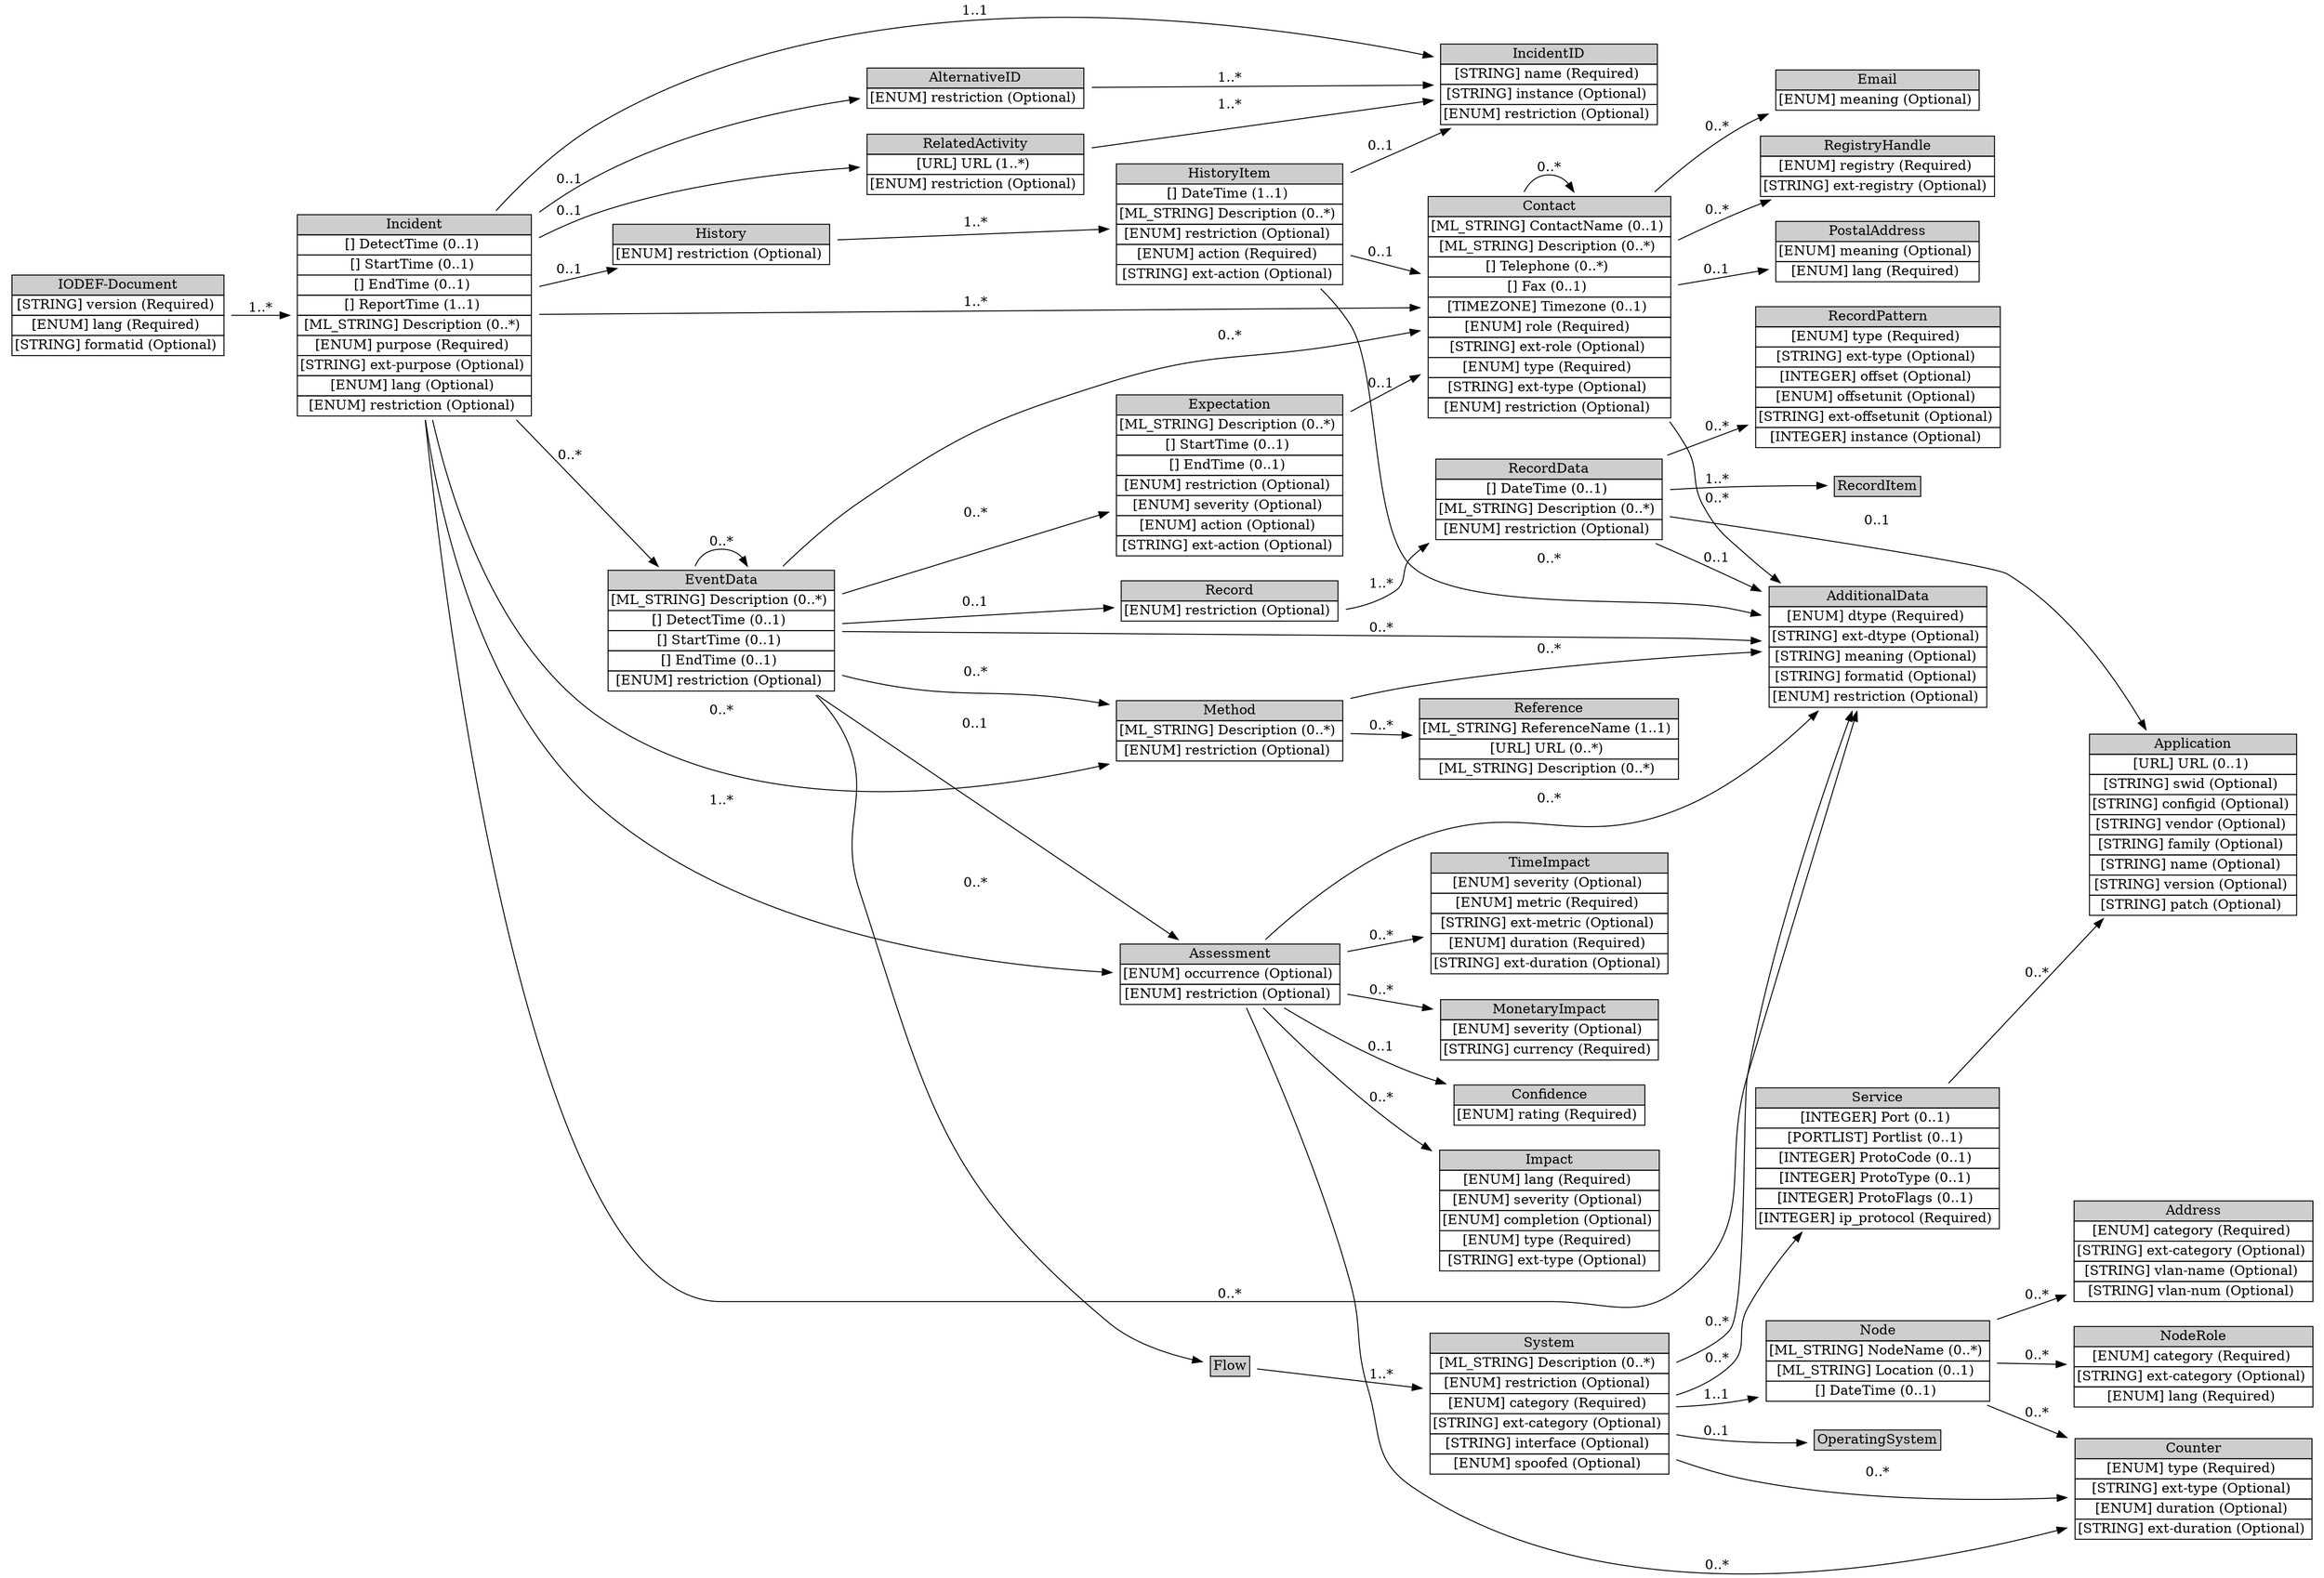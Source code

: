 digraph "IODEF-Document" {
	graph [rankdir=LR];
	node [label="\N"];
	graph [bb="0,0,2352,1595.5"];
	"IODEF-Document" [label=<<table BORDER="0" CELLBORDER="1" CELLSPACING="0"> <tr > <td BGCOLOR="#CECECE" HREF="#" TITLE="The IODEF-Document class is the top level class in the IODEF data model. All IODEF documents are an instance of this class. ">IODEF-Document</td> </tr>" %<tr><td HREF="#" TITLE="The IODEF specification version number to which this IODEF document conforms.  The value of this attribute MUST be &quot;1.00&quot;">[STRING] version (Required) </td></tr>%<tr><td HREF="#" TITLE="A valid language code per RFC 4646 [7] constrained by the definition of &quot;xs:language&quot;.  The interpretation of this code is described in Section 6.">[ENUM] lang (Required) </td></tr>%<tr><td HREF="#" TITLE="A free-form string to convey processing instructions to the recipient of the document.  Its semantics must be negotiated out-of-band.">[STRING] formatid (Optional) </td></tr>%</table>>, shape=plaintext, pos="114,1278.5", width="3.1667", height="1.2361"];
	Incident [label=<<table BORDER="0" CELLBORDER="1" CELLSPACING="0"> <tr > <td BGCOLOR="#CECECE" HREF="#" TITLE="Every incident is represented by an instance of the Incident class. This class provides a standardized representation for commonly exchanged incident data. ">Incident</td> </tr>" %<tr><td HREF="#" TITLE="The time the incident was first detected.">[] DetectTime (0..1) </td></tr>%<tr><td HREF="#" TITLE="The time the incident started.">[] StartTime (0..1) </td></tr>%<tr><td HREF="#" TITLE="The time the incident ended.">[] EndTime (0..1) </td></tr>%<tr><td HREF="#" TITLE="The time the incident was reported.">[] ReportTime (1..1) </td></tr>%<tr><td HREF="#" TITLE="A free-form textual description of the incident.">[ML_STRING] Description (0..*) </td></tr>%<tr><td HREF="#" TITLE="The purpose attribute represents the reason why the IODEF document was created.  It is closely related to the Expectation class (Section 3.13).  This attribute is defined as an enumerated list:">[ENUM] purpose (Required) </td></tr>%<tr><td HREF="#" TITLE="A means by which to extend the purpose attribute.  See Section 5.1.">[STRING] ext-purpose (Optional) </td></tr>%<tr><td HREF="#" TITLE="A valid language code per RFC 4646 [7] constrained by the definition of &quot;xs:language&quot;.  The interpretation of this code is described in Section 6.">[ENUM] lang (Optional) </td></tr>%<tr><td HREF="#" TITLE="This attribute indicates the disclosure guidelines to which the sender expects the recipient to adhere for the information represented in this class and its children.  This guideline provides no security since there are no specified technical means to ensure that the recipient of the document handles the information as the sender requested.">[ENUM] restriction (Optional) </td></tr>%</table>>, shape=plaintext, pos="417,1278.5", width="3.5", height="2.9028"];
	IncidentID [label=<<table BORDER="0" CELLBORDER="1" CELLSPACING="0"> <tr > <td BGCOLOR="#CECECE" HREF="#" TITLE="The IncidentID class represents an incident tracking number that is unique in the context of the CSIRT and identifies the activity characterized in an IODEF Document. This identifier would serve as an index into the CSIRT incident handling system. The combination of the name attribute and the string in the element content MUST be a globally unique identifier describing the activity. Documents generated by a given CSIRT MUST NOT reuse the same value unless they are referencing the same incident. ">IncidentID</td> </tr>" %<tr><td HREF="#" TITLE="An identifier describing the CSIRT that created the document.  In order to have a globally unique CSIRT name, the fully qualified domain name associated with the CSIRT MUST be used.">[STRING] name (Required) </td></tr>%<tr><td HREF="#" TITLE="An identifier referencing a subset of the named incident.">[STRING] instance (Optional) </td></tr>%<tr><td HREF="#" TITLE="This attribute has been defined in Section 3.2.">[ENUM] restriction (Optional) </td></tr>%</table>>, shape=plaintext, pos="1564,1523.5", width="3.1667", height="1.2361"];
	AlternativeID [label=<<table BORDER="0" CELLBORDER="1" CELLSPACING="0"> <tr > <td BGCOLOR="#CECECE" HREF="#" TITLE="The AlternativeID class lists the incident tracking numbers used by CSIRTs, other than the one generating the document, to refer to the identical activity described the IODEF document. A tracking number listed as an AlternativeID references the same incident detected by ">AlternativeID</td> </tr>" %<tr><td HREF="#" TITLE="This attribute has been defined in Section 3.2.">[ENUM] restriction (Optional) </td></tr>%</table>>, shape=plaintext, pos="985,1509.5", width="3.1667", height="0.68056"];
	RelatedActivity [label=<<table BORDER="0" CELLBORDER="1" CELLSPACING="0"> <tr > <td BGCOLOR="#CECECE" HREF="#" TITLE="The RelatedActivity class lists either incident tracking numbers of incidents or URLs (not both) that refer to activity related to the one described in the IODEF document. These references may be to local incident tracking numbers or to those of other CSIRTs. ">RelatedActivity</td> </tr>" %<tr><td HREF="#" TITLE="A URL to activity related to this incident.">[URL] URL (1..*) </td></tr>%<tr><td HREF="#" TITLE="This attribute has been defined in Section 3.2.">[ENUM] restriction (Optional) </td></tr>%</table>>, shape=plaintext, pos="985,1423.5", width="3.1667", height="0.95833"];
	Assessment [label=<<table BORDER="0" CELLBORDER="1" CELLSPACING="0"> <tr > <td BGCOLOR="#CECECE" HREF="#" TITLE="The Assessment class describes the technical and non-technical repercussions of the incident on the CSIRT&#39;s constituency. ">Assessment</td> </tr>" %<tr><td HREF="#" TITLE="Specifies whether the assessment is describing actual or potential outcomes.  The default is &quot;actual&quot; and is assumed if not specified.">[ENUM] occurrence (Optional) </td></tr>%<tr><td HREF="#" TITLE="This attribute is defined in Section 3.2.">[ENUM] restriction (Optional) </td></tr>%</table>>, shape=plaintext, pos="1240,607.47", width="3.25", height="0.95833"];
	Impact [label=<<table BORDER="0" CELLBORDER="1" CELLSPACING="0"> <tr > <td BGCOLOR="#CECECE" HREF="#" TITLE="The Impact class allows for categorizing and describing the technical impact of the incident on the network of an organization. ">Impact</td> </tr>" %<tr><td HREF="#" TITLE="A valid language code per RFC 4646 [7] constrained by the definition of &quot;xs:language&quot;.  The interpretation of this code is described in Section 6.">[ENUM] lang (Required) </td></tr>%<tr><td HREF="#" TITLE="An estimate of the relative severity of the activity.  The permitted values are shown below.  There is no default value.">[ENUM] severity (Optional) </td></tr>%<tr><td HREF="#" TITLE="An indication whether the described activity was successful.  The permitted values are shown below.  There is no default value.">[ENUM] completion (Optional) </td></tr>%<tr><td HREF="#" TITLE="Classifies the malicious activity into incident categories.  The permitted values are shown below.  The default value is &quot;other&quot;.">[ENUM] type (Required) </td></tr>%<tr><td HREF="#" TITLE="A means by which to extend the type attribute. See Section 5.1.">[STRING] ext-type (Optional) </td></tr>%</table>>, shape=plaintext, pos="1564,367.47", width="3.25", height="1.7917"];
	TimeImpact [label=<<table BORDER="0" CELLBORDER="1" CELLSPACING="0"> <tr > <td BGCOLOR="#CECECE" HREF="#" TITLE="The TimeImpact class describes the impact of the incident on an organization as a function of time. It provides a way to convey down time and recovery time. ">TimeImpact</td> </tr>" %<tr><td HREF="#" TITLE="An estimate of the relative severity of the activity.  The permitted values are shown below.  There is no default value.">[ENUM] severity (Optional) </td></tr>%<tr><td HREF="#" TITLE="Defines the metric in which the time is expressed.  The permitted values are shown below.  There is no default value.">[ENUM] metric (Required) </td></tr>%<tr><td HREF="#" TITLE="A means by which to extend the metric attribute.  See Section 5.1.">[STRING] ext-metric (Optional) </td></tr>%<tr><td HREF="#" TITLE="Defines a unit of time, that when combined with the metric attribute, fully describes a metric of impact that will be conveyed in the element content.  The permitted values are shown below.  The default value is &quot;hour&quot;.">[ENUM] duration (Required) </td></tr>%<tr><td HREF="#" TITLE="A means by which to extend the duration attribute.  See Section 5.1.">[STRING] ext-duration (Optional) </td></tr>%</table>>, shape=plaintext, pos="1564,665.47", width="3.5556", height="1.7917"];
	MonetaryImpact [label=<<table BORDER="0" CELLBORDER="1" CELLSPACING="0"> <tr > <td BGCOLOR="#CECECE" HREF="#" TITLE="The MonetaryImpact class describes the financial impact of the activity on an organization. For example, this impact may consider losses due to the cost of the investigation or recovery, diminished ">MonetaryImpact</td> </tr>" %<tr><td HREF="#" TITLE="An estimate of the relative severity of the activity.  The permitted values are shown below.  There is no default value.">[ENUM] severity (Optional) </td></tr>%<tr><td HREF="#" TITLE="Defines the currency in which the monetary impact is expressed.  The permitted values are defined in ISO 4217:2001, Codes for the representation of currencies and funds [14].  There is no default value.">[STRING] currency (Required) </td></tr>%</table>>, shape=plaintext, pos="1564,549.47", width="3.2222", height="0.95833"];
	Counter [label=<<table BORDER="0" CELLBORDER="1" CELLSPACING="0"> <tr > <td BGCOLOR="#CECECE" HREF="#" TITLE="The Counter class summarize multiple occurrences of some event, or conveys counts or rates on various features (e.g., packets, sessions, events). ">Counter</td> </tr>" %<tr><td HREF="#" TITLE="Specifies the units of the element content.">[ENUM] type (Required) </td></tr>%<tr><td HREF="#" TITLE="A means by which to extend the type attribute. See Section 5.1.">[STRING] ext-type (Optional) </td></tr>%<tr><td HREF="#" TITLE="If present, the Counter class represents a rate rather than a count over the entire event.  In that case, this attribute specifies the denominator of the rate (where the type attribute specified the nominator).  The possible values of this attribute are defined in Section 3.10.2">[ENUM] duration (Optional) </td></tr>%<tr><td HREF="#" TITLE="A means by which to extend the duration attribute.  See Section 5.1.">[STRING] ext-duration (Optional) </td></tr>%</table>>, shape=plaintext, pos="2223,80.467", width="3.5556", height="1.5139"];
	Confidence [label=<<table BORDER="0" CELLBORDER="1" CELLSPACING="0"> <tr > <td BGCOLOR="#CECECE" HREF="#" TITLE="The Confidence class represents a best estimate of the validity and accuracy of the described impact (see Section 3.10) of the incident activity. This estimate can be expressed as a category or a numeric calculation. ">Confidence</td> </tr>" %<tr><td HREF="#" TITLE="A rating of the analytical validity of the specified Assessment.  The permitted values are shown below. There is no default value.">[ENUM] rating (Required) </td></tr>%</table>>, shape=plaintext, pos="1564,473.47", width="2.8056", height="0.68056"];
	AdditionalData [label=<<table BORDER="0" CELLBORDER="1" CELLSPACING="0"> <tr > <td BGCOLOR="#CECECE" HREF="#" TITLE="The AdditionalData class serves as an extension mechanism for information not otherwise represented in the data model. For relatively simple information, atomic data types (e.g., integers, strings) are provided with a mechanism to annotate their meaning. The class can also be used to extend the data model (and the associated Schema) to support proprietary extensions by encapsulating entire XML documents conforming to another Schema (e.g., IDMEF). A detailed discussion for extending the data model and the schema can be found in Section 5. ">AdditionalData</td> </tr>" %<tr><td HREF="#" TITLE="The data type of the element content.  The permitted values for this attribute are shown below.  The default value is &quot;string&quot;.">[ENUM] dtype (Required) </td></tr>%<tr><td HREF="#" TITLE="A means by which to extend the dtype attribute.  See Section 5.1.">[STRING] ext-dtype (Optional) </td></tr>%<tr><td HREF="#" TITLE="A free-form description of the element content.">[STRING] meaning (Optional) </td></tr>%<tr><td HREF="#" TITLE="An identifier referencing the format and semantics of the element content.">[STRING] formatid (Optional) </td></tr>%<tr><td HREF="#" TITLE="This attribute has been defined in Section 3.2.">[ENUM] restriction (Optional) </td></tr>%</table>>, shape=plaintext, pos="1899,942.47", width="3.2778", height="1.7917"];
	Method [label=<<table BORDER="0" CELLBORDER="1" CELLSPACING="0"> <tr > <td BGCOLOR="#CECECE" HREF="#" TITLE="The Method class describes the methodology used by the intruder to perpetrate the events of the incident. This class consists of a list of references describing the attack method and a free form description of the technique. ">Method</td> </tr>" %<tr><td HREF="#" TITLE="A free-form text description of the methodology used by the intruder.">[ML_STRING] Description (0..*) </td></tr>%<tr><td HREF="#" TITLE="This attribute is defined in Section 3.2.">[ENUM] restriction (Optional) </td></tr>%</table>>, shape=plaintext, pos="1240,854.47", width="3.3611", height="0.95833"];
	Reference [label=<<table BORDER="0" CELLBORDER="1" CELLSPACING="0"> <tr > <td BGCOLOR="#CECECE" HREF="#" TITLE="The Reference class is a reference to a vulnerability, IDS alert, malware sample, advisory, or attack technique. A reference consists of a name, a URL to this reference, and an optional description. ">Reference</td> </tr>" %<tr><td HREF="#" TITLE="Name of the reference.">[ML_STRING] ReferenceName (1..1) </td></tr>%<tr><td HREF="#" TITLE="A URL associated with the reference.">[URL] URL (0..*) </td></tr>%<tr><td HREF="#" TITLE="A free-form text description of this reference.">[ML_STRING] Description (0..*) </td></tr>%</table>>, shape=plaintext, pos="1564,844.47", width="3.8056", height="1.2361"];
	Contact [label=<<table BORDER="0" CELLBORDER="1" CELLSPACING="0"> <tr > <td BGCOLOR="#CECECE" HREF="#" TITLE="The Contact class describes contact information for organizations and personnel involved in the incident. This class allows for the naming of the involved party, specifying contact information for them, and identifying their role in the incident. ">Contact</td> </tr>" %<tr><td HREF="#" TITLE="The name of the contact.  The contact may either be an organization or a person.  The type attribute disambiguates the semantics.">[ML_STRING] ContactName (0..1) </td></tr>%<tr><td HREF="#" TITLE="A free-form description of this contact.  In the case of a person, this is often the organizational title of the individual.">[ML_STRING] Description (0..*) </td></tr>%<tr><td HREF="#" TITLE="The telephone number of the contact.">[] Telephone (0..*) </td></tr>%<tr><td HREF="#" TITLE="The facsimile telephone number of the contact.">[] Fax (0..1) </td></tr>%<tr><td HREF="#" TITLE="The timezone in which the contact resides formatted according to Section 2.9.">[TIMEZONE] Timezone (0..1) </td></tr>%<tr><td HREF="#" TITLE="Indicates the role the contact fulfills.  This attribute is defined as an enumerated list:">[ENUM] role (Required) </td></tr>%<tr><td HREF="#" TITLE="A means by which to extend the role attribute. See Section 5.1.">[STRING] ext-role (Optional) </td></tr>%<tr><td HREF="#" TITLE="Indicates the type of contact being described. This attribute is defined as an enumerated list:">[ENUM] type (Required) </td></tr>%<tr><td HREF="#" TITLE="A means by which to extend the type attribute. See Section 5.1.">[STRING] ext-type (Optional) </td></tr>%<tr><td HREF="#" TITLE="This attribute is defined in Section 3.2.">[ENUM] restriction (Optional) </td></tr>%</table>>, shape=plaintext, pos="1564,1299.5", width="3.6111", height="3.1806"];
	RegistryHandle [label=<<table BORDER="0" CELLBORDER="1" CELLSPACING="0"> <tr > <td BGCOLOR="#CECECE" HREF="#" TITLE="The RegistryHandle class represents a handle into an Internet registry or community-specific database. The handle is specified in the element content and the type attribute specifies the database. ">RegistryHandle</td> </tr>" %<tr><td HREF="#" TITLE="The database to which the handle belongs.  The default value is &#39;local&#39;.  The possible values are:">[ENUM] registry (Required) </td></tr>%<tr><td HREF="#" TITLE="A means by which to extend the registry attribute.  See Section 5.1.">[STRING] ext-registry (Optional) </td></tr>%</table>>, shape=plaintext, pos="1899,1434.5", width="3.5", height="0.95833"];
	PostalAddress [label=<<table BORDER="0" CELLBORDER="1" CELLSPACING="0"> <tr > <td BGCOLOR="#CECECE" HREF="#" TITLE="The PostalAddress class specifies a postal address formatted according to the POSTAL data type (Section 2.11). ">PostalAddress</td> </tr>" %<tr><td HREF="#" TITLE="A free-form description of the element content.">[ENUM] meaning (Optional) </td></tr>%<tr><td HREF="#" TITLE="A valid language code per RFC 4646 [7] constrained by the definition of &quot;xs:language&quot;.  The interpretation of this code is described in Section 6.">[ENUM] lang (Required) </td></tr>%</table>>, shape=plaintext, pos="1899,1348.5", width="3.0278", height="0.95833"];
	Email [label=<<table BORDER="0" CELLBORDER="1" CELLSPACING="0"> <tr > <td BGCOLOR="#CECECE" HREF="#" TITLE="The Email class specifies an email address formatted according to EMAIL data type (Section 2.14). ">Email</td> </tr>" %<tr><td HREF="#" TITLE="A free-form description of the element content (e.g., hours of coverage for a given number).">[ENUM] meaning (Optional) </td></tr>%</table>>, shape=plaintext, pos="1899,1510.5", width="3.0278", height="0.68056"];
	EventData [label=<<table BORDER="0" CELLBORDER="1" CELLSPACING="0"> <tr > <td BGCOLOR="#CECECE" HREF="#" TITLE="The EventData class describes a particular event of the incident for a given set of hosts or networks. This description includes the systems from which the activity originated and those targeted, an assessment of the techniques used by the intruder, the impact of the activity on the organization, and any forensic evidence discovered. ">EventData</td> </tr>" %<tr><td HREF="#" TITLE="A free-form textual description of the event.">[ML_STRING] Description (0..*) </td></tr>%<tr><td HREF="#" TITLE="The time the event was detected.">[] DetectTime (0..1) </td></tr>%<tr><td HREF="#" TITLE="The time the event started.">[] StartTime (0..1) </td></tr>%<tr><td HREF="#" TITLE="The time the event ended.">[] EndTime (0..1) </td></tr>%<tr><td HREF="#" TITLE="This attribute is defined in Section 3.2.">[ENUM] restriction (Optional) </td></tr>%</table>>, shape=plaintext, pos="730,951.47", width="3.3611", height="1.7917"];
	Flow [label=<<table BORDER="0" CELLBORDER="1" CELLSPACING="0"> <tr > <td BGCOLOR="#CECECE" HREF="#" TITLE="The Flow class groups related the source and target hosts. ">Flow</td> </tr>" %</table>>, shape=plaintext, pos="1240,197.47", width="0.77778", height="0.5"];
	System [label=<<table BORDER="0" CELLBORDER="1" CELLSPACING="0"> <tr > <td BGCOLOR="#CECECE" HREF="#" TITLE="The System class describes a system or network involved in an event. The systems or networks represented by this class are categorized according to the role they played in the incident through the category attribute. The value of this category attribute dictates the semantics of the aggregated classes in the System class. If the category attribute has a value of &quot;source&quot;, then the aggregated classes denote the machine and service from which the activity is originating. With a category attribute value of &quot;target&quot; or &quot;intermediary&quot;, then the machine or service is the one targeted in the activity. A value of &quot;sensor&quot; dictates that this System was part of an instrumentation to monitor the network. ">System</td> </tr>" %<tr><td HREF="#" TITLE="A free-form text description of the System.">[ML_STRING] Description (0..*) </td></tr>%<tr><td HREF="#" TITLE="This attribute is defined in Section 3.2.">[ENUM] restriction (Optional) </td></tr>%<tr><td HREF="#" TITLE="Classifies the role the host or network played in the incident.  The possible values are:">[ENUM] category (Required) </td></tr>%<tr><td HREF="#" TITLE="A means by which to extend the category attribute.  See Section 5.1.">[STRING] ext-category (Optional) </td></tr>%<tr><td HREF="#" TITLE="Specifies the interface on which the event(s) on this System originated.  If the Node class specifies a network rather than a host, this attribute has no meaning.">[STRING] interface (Optional) </td></tr>%<tr><td HREF="#" TITLE="An indication of confidence in whether this System was the true target or attacking host.  The permitted values for this attribute are shown below.  The default value is &quot;unknown&quot;.">[ENUM] spoofed (Optional) </td></tr>%</table>>, shape=plaintext, pos="1564,173.47", width="3.5833", height="2.0694"];
	"Node" [label=<<table BORDER="0" CELLBORDER="1" CELLSPACING="0"> <tr > <td BGCOLOR="#CECECE" HREF="#" TITLE="The Node class names a system (e.g., PC, router) or network. ">Node</td> </tr>" %<tr><td HREF="#" TITLE="The name of the Node (e.g., fully qualified domain name).  This information MUST be provided if no Address information is given.">[ML_STRING] NodeName (0..*) </td></tr>%<tr><td HREF="#" TITLE="A free-from description of the physical location of the equipment.">[ML_STRING] Location (0..1) </td></tr>%<tr><td HREF="#" TITLE="A timestamp of when the resolution between the name and address was performed.  This information SHOULD be provided if both an Address and NodeName are specified.">[] DateTime (0..1) </td></tr>%</table>>, shape=plaintext, pos="1899,213.47", width="3.3333", height="1.2361"];
	Address [label=<<table BORDER="0" CELLBORDER="1" CELLSPACING="0"> <tr > <td BGCOLOR="#CECECE" HREF="#" TITLE="The Address class represents a hardware (layer-2), network (layer-3), or application (layer-7) address. ">Address</td> </tr>" %<tr><td HREF="#" TITLE="The type of address represented.  The permitted values for this attribute are shown below.  The default value is &quot;ipv4-addr&quot;.">[ENUM] category (Required) </td></tr>%<tr><td HREF="#" TITLE="A means by which to extend the category attribute.  See Section 5.1.">[STRING] ext-category (Optional) </td></tr>%<tr><td HREF="#" TITLE="The name of the Virtual LAN to which the address belongs.">[STRING] vlan-name (Optional) </td></tr>%<tr><td HREF="#" TITLE="The number of the Virtual LAN to which the address belongs.">[STRING] vlan-num (Optional) </td></tr>%</table>>, shape=plaintext, pos="2223,320.47", width="3.5833", height="1.5139"];
	NodeRole [label=<<table BORDER="0" CELLBORDER="1" CELLSPACING="0"> <tr > <td BGCOLOR="#CECECE" HREF="#" TITLE="The NodeRole class describes the intended function performed by a particular host. ">NodeRole</td> </tr>" %<tr><td HREF="#" TITLE="Functionality provided by a node.">[ENUM] category (Required) </td></tr>%<tr><td HREF="#" TITLE="A means by which to extend the category attribute.  See Section 5.1.">[STRING] ext-category (Optional) </td></tr>%<tr><td HREF="#" TITLE="A valid language code per RFC 4646 [7] constrained by the definition of &quot;xs:language&quot;.  The interpretation of this code is described in Section 6.">[ENUM] lang (Required) </td></tr>%</table>>, shape=plaintext, pos="2223,204.47", width="3.5833", height="1.2361"];
	Service [label=<<table BORDER="0" CELLBORDER="1" CELLSPACING="0"> <tr > <td BGCOLOR="#CECECE" HREF="#" TITLE="The Service class describes a network service of a host or network. The service is identified by specific port or list of ports, along with the application listening on that port. ">Service</td> </tr>" %<tr><td HREF="#" TITLE="A port number.">[INTEGER] Port (0..1) </td></tr>%<tr><td HREF="#" TITLE="A list of port numbers formatted according to Section 2.10.">[PORTLIST] Portlist (0..1) </td></tr>%<tr><td HREF="#" TITLE="A layer-4 protocol-specific code field (e.g., ICMP code field).">[INTEGER] ProtoCode (0..1) </td></tr>%<tr><td HREF="#" TITLE="A layer-4 protocol specific type field (e.g., ICMP type field).">[INTEGER] ProtoType (0..1) </td></tr>%<tr><td HREF="#" TITLE="A layer-4 protocol specific flag field (e.g., TCP flag field).">[INTEGER] ProtoFlags (0..1) </td></tr>%<tr><td HREF="#" TITLE="The IANA protocol number.">[INTEGER] ip_protocol (Required) </td></tr>%</table>>, shape=plaintext, pos="1899,588.47", width="3.5556", height="2.0694"];
	Application [label=<<table BORDER="0" CELLBORDER="1" CELLSPACING="0"> <tr > <td BGCOLOR="#CECECE" HREF="#" TITLE="The Application class describes an application running on a System providing a Service. ">Application</td> </tr>" %<tr><td HREF="#" TITLE="A URL describing the application.">[URL] URL (0..1) </td></tr>%<tr><td HREF="#" TITLE="An identifier that can be used to reference this software.">[STRING] swid (Optional) </td></tr>%<tr><td HREF="#" TITLE="An identifier that can be used to reference a particular configuration of this software.">[STRING] configid (Optional) </td></tr>%<tr><td HREF="#" TITLE="Vendor name of the software.">[STRING] vendor (Optional) </td></tr>%<tr><td HREF="#" TITLE="Family of the software.">[STRING] family (Optional) </td></tr>%<tr><td HREF="#" TITLE="Name of the software.">[STRING] name (Optional) </td></tr>%<tr><td HREF="#" TITLE="Version of the software.">[STRING] version (Optional) </td></tr>%<tr><td HREF="#" TITLE="Patch or service pack level of the software.">[STRING] patch (Optional) </td></tr>%</table>>, shape=plaintext, pos="2223,684.47", width="3.0833", height="2.625"];
	OperatingSystem [label=<<table BORDER="0" CELLBORDER="1" CELLSPACING="0"> <tr > <td BGCOLOR="#CECECE" HREF="#" TITLE="The OperatingSystem class describes the operating system running on a System. The definition is identical to the Application class (Section 3.17.1). ">OperatingSystem</td> </tr>" %</table>>, shape=plaintext, pos="1899,133.47", width=2, height="0.5"];
	Expectation [label=<<table BORDER="0" CELLBORDER="1" CELLSPACING="0"> <tr > <td BGCOLOR="#CECECE" HREF="#" TITLE="The Expectation class conveys to the recipient of the IODEF document the actions the sender is requesting. The scope of the requested action is limited to purview of the EventData class in which this class is aggregated. ">Expectation</td> </tr>" %<tr><td HREF="#" TITLE="A free-form description of the desired action(s).">[ML_STRING] Description (0..*) </td></tr>%<tr><td HREF="#" TITLE="The time at which the action should be performed.  A timestamp that is earlier than the ReportTime specified in the Incident class denotes that the expectation should be fulfilled as soon as possible.  The absence of this element leaves the execution of the expectation to the discretion of the recipient.">[] StartTime (0..1) </td></tr>%<tr><td HREF="#" TITLE="The time by which the action should be completed. If the action is not carried out by this time, it should no longer be performed.">[] EndTime (0..1) </td></tr>%<tr><td HREF="#" TITLE="This attribute is defined in Section 3.2.">[ENUM] restriction (Optional) </td></tr>%<tr><td HREF="#" TITLE="Indicates the desired priority of the action. This attribute is an enumerated list with no default value, and the semantics of these relative measures are context dependent.">[ENUM] severity (Optional) </td></tr>%<tr><td HREF="#" TITLE="Classifies the type of action requested.  This attribute is an enumerated list with no default value.">[ENUM] action (Optional) </td></tr>%<tr><td HREF="#" TITLE="A means by which to extend the action attribute.  See Section 5.1.">[STRING] ext-action (Optional) </td></tr>%</table>>, shape=plaintext, pos="1240,1113.5", width="3.3611", height="2.3472"];
	Record [label=<<table BORDER="0" CELLBORDER="1" CELLSPACING="0"> <tr > <td BGCOLOR="#CECECE" HREF="#" TITLE="The Record class is a container class for log and audit data that provides supportive information about the incident. The source of this data will often be the output of monitoring tools. These logs should substantiate the activity described in the document. ">Record</td> </tr>" %<tr><td HREF="#" TITLE="This attribute has been defined in Section 3.2.">[ENUM] restriction (Optional) </td></tr>%</table>>, shape=plaintext, pos="1240,987.47", width="3.1667", height="0.68056"];
	RecordData [label=<<table BORDER="0" CELLBORDER="1" CELLSPACING="0"> <tr > <td BGCOLOR="#CECECE" HREF="#" TITLE="The RecordData class groups log or audit data from a given sensor (e.g., IDS, firewall log) and provides a way to annotate the output. ">RecordData</td> </tr>" %<tr><td HREF="#" TITLE="Timestamp of the RecordItem data.">[] DateTime (0..1) </td></tr>%<tr><td HREF="#" TITLE="Free-form textual description of the provided RecordItem data.  At minimum, this description should convey the significance of the provided RecordItem data.">[ML_STRING] Description (0..*) </td></tr>%<tr><td HREF="#" TITLE="This attribute has been defined in Section 3.2.">[ENUM] restriction (Optional) </td></tr>%</table>>, shape=plaintext, pos="1564,1094.5", width="3.3611", height="1.2361"];
	RecordPattern [label=<<table BORDER="0" CELLBORDER="1" CELLSPACING="0"> <tr > <td BGCOLOR="#CECECE" HREF="#" TITLE="The RecordPattern class describes where in the content of the RecordItem relevant information can be found. It provides a way to reference subsets of information, identified by a pattern, in a large log file, audit trail, or forensic data. ">RecordPattern</td> </tr>" %<tr><td HREF="#" TITLE="Describes the type of pattern being specified in the element content.  The default is &quot;regex&quot;.">[ENUM] type (Required) </td></tr>%<tr><td HREF="#" TITLE="A means by which to extend the type attribute. See Section 5.1.">[STRING] ext-type (Optional) </td></tr>%<tr><td HREF="#" TITLE="Amount of units (determined by the offsetunit attribute) to seek into the RecordItem data before matching the pattern.">[INTEGER] offset (Optional) </td></tr>%<tr><td HREF="#" TITLE="Describes the units of the offset attribute. The default is &quot;line&quot;.">[ENUM] offsetunit (Optional) </td></tr>%<tr><td HREF="#" TITLE="A means by which to extend the offsetunit attribute.  See Section 5.1.">[STRING] ext-offsetunit (Optional) </td></tr>%<tr><td HREF="#" TITLE="Number of types to apply the specified pattern.">[INTEGER] instance (Optional) </td></tr>%</table>>, shape=plaintext, pos="1899,1222.5", width="3.6667", height="2.0694"];
	RecordItem [label=<<table BORDER="0" CELLBORDER="1" CELLSPACING="0"> <tr > <td BGCOLOR="#CECECE" HREF="#" TITLE="The RecordItem class provides a way to incorporate relevant logs, audit trails, or forensic data to support the conclusions made during the course of analyzing the incident. The class supports both the direct encapsulation of the data, as well as, provides primitives to reference data stored elsewhere. ">RecordItem</td> </tr>" %</table>>, shape=plaintext, pos="1899,1112.5", width="1.4167", height="0.5"];
	History [label=<<table BORDER="0" CELLBORDER="1" CELLSPACING="0"> <tr > <td BGCOLOR="#CECECE" HREF="#" TITLE="The History class is a log of the significant events or actions performed by the involved parties during the course of handling the incident. ">History</td> </tr>" %<tr><td HREF="#" TITLE="This attribute is defined in Section 3.2.">[ENUM] restriction (Optional) </td></tr>%</table>>, shape=plaintext, pos="730,1348.5", width="3.1667", height="0.68056"];
	HistoryItem [label=<<table BORDER="0" CELLBORDER="1" CELLSPACING="0"> <tr > <td BGCOLOR="#CECECE" HREF="#" TITLE="The HistoryItem class is an entry in the History (Section 3.11) log that documents a particular action or event that occurred in the course of handling the incident. The details of the entry are a free-form description, but each can be categorized with the type attribute. ">HistoryItem</td> </tr>" %<tr><td HREF="#" TITLE="Timestamp of this entry in the history log (e.g., when the action described in the Description was taken).">[] DateTime (1..1) </td></tr>%<tr><td HREF="#" TITLE="A free-form textual description of the action or event.">[ML_STRING] Description (0..*) </td></tr>%<tr><td HREF="#" TITLE="This attribute has been defined in Section 3.2.">[ENUM] restriction (Optional) </td></tr>%<tr><td HREF="#" TITLE="Classifies a performed action or occurrence documented in this history log entry.  As activity will likely have been instigated either through a previously conveyed expectation or internal investigation, this attribute is identical to the category attribute of the Expectation class.  The difference is only one of tense.  When an action is in this class, it has been completed.  See Section 3.13.">[ENUM] action (Required) </td></tr>%<tr><td HREF="#" TITLE="A means by which to extend the action attribute.  See Section 5.1.">[STRING] ext-action (Optional) </td></tr>%</table>>, shape=plaintext, pos="1240,1370.5", width="3.3611", height="1.7917"];
	Incident -> IncidentID [label="1..1", pos="e,1449.2,1547.7 499.34,1382.6 530.19,1415.4 567.64,1449 608,1471.5 873.48,1619.3 1247.3,1582.5 1439.4,1549.4", lp="985,1587"];
	AlternativeID -> IncidentID [label="1..*", pos="e,1449.5,1520.7 1099.7,1512.2 1197.7,1514.6 1338.5,1518 1439.3,1520.5", lp="1240,1527"];
	Incident -> AlternativeID [label="0..1", pos="e,870.26,1495.7 541.55,1382.5 548.34,1387.1 555.18,1391.4 562,1395.5 653.81,1449.9 772.08,1478.9 860.21,1494", lp="576,1416"];
	RelatedActivity -> IncidentID [label="1..*", pos="e,1449.5,1503.7 1099.7,1443.3 1197.8,1460.2 1338.7,1484.6 1439.6,1502", lp="1240,1496"];
	Incident -> RelatedActivity [label="0..1", pos="e,870.08,1422 543.76,1355.4 564.65,1365.6 586.51,1374.8 608,1381.5 689.5,1406.9 785.15,1417.4 859.71,1421.5", lp="576,1383"];
	Assessment -> Impact [label="0..*", pos="e,1446.8,426.82 1272.8,573.38 1308.4,537.58 1368,480.94 1426,440.47 1430,437.7 1434,434.97 1438.2,432.28", lp="1394,481.97"];
	Assessment -> TimeImpact [label="0..*", pos="e,1435.5,642.46 1357.4,628.49 1379.5,632.44 1402.8,636.61 1425.5,640.67", lp="1394,644.97"];
	Assessment -> MonetaryImpact [label="0..*", pos="e,1447.2,570.37 1357.4,586.45 1383.4,581.8 1411,576.86 1437.2,572.16", lp="1394,590.97"];
	Assessment -> Counter [label="0..*", pos="e,2094.2,42.31 1256.3,573.33 1282.4,516.96 1333.9,400.31 1362,296.47 1375.5,246.53 1364.1,230.71 1380,181.47 1393.9,138.33 1388.3\
,115.66 1426,90.467 1623.3,-41.513 1914.1,-1.1047 2084.4,39.921", lp="1734,9.9666"];
	Assessment -> Confidence [label="0..1", pos="e,1462.8,494.41 1293.9,573.25 1330.1,551.54 1379.5,524.29 1426,506.47 1434.7,503.13 1443.9,500.06 1453.1,497.24", lp="1394,533.97"];
	Assessment -> AdditionalData [label="0..*", pos="e,1842,878.09 1276.7,641.57 1312.1,672.34 1368.6,716.09 1426,738.47 1541.3,783.39 1588.9,724.26 1702,774.47 1752.1,796.69 1799.1\
,835.81 1834.6,870.72", lp="1564,782.97"];
	Incident -> Assessment [label="1..*", pos="e,1122.7,607.86 426.58,1174.2 443.07,1057.6 487.71,871.69 608,769.47 750.83,648.08 973.09,615.94 1112.4,608.38", lp="730,777.97"];
	Method -> Reference [label="0..*", pos="e,1426.2,848.72 1361.6,850.71 1379.4,850.17 1397.9,849.59 1416.1,849.03", lp="1394,858.97"];
	Method -> AdditionalData [label="0..*", pos="e,1780.4,935.55 1361.6,885.01 1383,889.68 1405.1,894.07 1426,897.47 1541.8,916.28 1674.9,928.07 1770.4,934.85", lp="1564,937.97"];
	Incident -> Method [label="0..*", pos="e,1125.7,820.41 433.78,1174.2 455.6,1075.8 504.05,933.05 608,861.47 757.78,758.33 978.5,785.8 1115.5,817.99", lp="730,869.97"];
	Contact -> RegistryHandle [label="0..*", pos="e,1790.1,1400.4 1694.5,1361.6 1718.1,1372 1742.6,1382.4 1766,1391.5 1770.8,1393.3 1775.6,1395.1 1780.6,1397", lp="1734,1391"];
	Contact -> PostalAddress [label="0..1", pos="e,1789.8,1332.5 1695,1318.6 1722.9,1322.7 1752.3,1327 1779.8,1331", lp="1734,1333"];
	Contact -> Email [label="0..*", pos="e,1790,1488 1674.6,1413.6 1702.5,1437.6 1733.8,1460.6 1766,1477.5 1770.6,1479.9 1775.4,1482.1 1780.4,1484.2", lp="1734,1475"];
	Contact -> Contact [label="0..*", pos="e,1589.8,1413.5 1538.2,1413.5 1543.5,1424.5 1552,1431.5 1564,1431.5 1572.4,1431.5 1579.1,1428 1584.2,1422.2", lp="1564,1440"];
	Contact -> AdditionalData [label="0..*", pos="e,1803.6,1006.6 1676.8,1185.2 1686.1,1173 1694.7,1160.3 1702,1147.5 1715.4,1124 1706.8,1113 1720,1089.5 1735.1,1062.6 1743.1,1058.1\
 1766,1037.5 1775.2,1029.1 1785.2,1020.9 1795.4,1012.9", lp="1734,1098"];
	Incident -> Contact [label="1..*", pos="e,1433.1,1297.1 543.58,1280.8 759.47,1284.7 1197.4,1292.8 1422.8,1296.9", lp="985,1299"];
	EventData -> Contact [label="0..*", pos="e,1433.4,1264.1 785.09,1015.7 809.35,1041.4 839.29,1070 870,1091.5 969.6,1161 1001.9,1170.5 1118,1206.5 1223,1239 1254.4,1224.6 \
1362,1247.5 1382,1251.7 1403.1,1256.6 1423.7,1261.7", lp="1240,1256"];
	EventData -> Assessment [label="0..1", pos="e,1200.7,641.55 827.67,887.45 841.83,878.33 856.26,869.11 870,860.47 971.29,796.74 1002.1,789.31 1100,720.47 1132,697.99 1166.1,\
670.51 1192.7,648.27", lp="985,868.97"];
	EventData -> Method [label="0..*", pos="e,1118.3,878.62 851.72,908.82 857.87,907.22 863.98,905.76 870,904.47 970.44,882.87 998.35,896.32 1100,881.47 1102.7,881.07 1105.5\
,880.66 1108.2,880.23", lp="985,912.97"];
	"Node" -> Address [label="0..*", pos="e,2093.8,277.79 2019.2,253.16 2040.4,260.15 2062.6,267.48 2084.2,274.63", lp="2063,278.97"];
	"Node" -> NodeRole [label="0..*", pos="e,2093.8,208.06 2019.2,210.13 2040.2,209.55 2062.2,208.93 2083.6,208.34", lp="2063,217.97"];
	"Node" -> Counter [label="0..*", pos="e,2094.7,134.57 2010.1,169.36 2017.5,166.37 2024.9,163.38 2032,160.47 2049.3,153.4 2067.4,145.91 2085.4,138.46", lp="2063,160.97"];
	System -> "Node" [label="1..1", pos="e,1778.8,179.59 1693.5,170.15 1711.8,170.84 1730.4,172.18 1748,174.47 1754.8,175.34 1761.7,176.43 1768.6,177.67", lp="1734,182.97"];
	Service -> Application [label="0..*", pos="e,2111.4,651.4 2027.5,626.55 2051.9,633.77 2077.3,641.31 2101.5,648.46", lp="2063,647.97"];
	System -> Service [label="0..*", pos="e,1867,514.46 1693.3,184.68 1713.4,191.14 1732.5,200.63 1748,214.47 1766.3,230.75 1757.3,243.6 1766,266.47 1797,348.26 1835.4,440.42\
 1863,505.12", lp="1734,222.97"];
	System -> OperatingSystem [label="0..1", pos="e,1826.6,140.08 1693.3,154.82 1702.4,153.65 1711.3,152.52 1720,151.47 1751.5,147.67 1786.1,144.05 1816.5,141.07", lp="1734,159.97"];
	System -> Counter [label="0..*", pos="e,2094.5,70.323 1693.2,111.43 1716.9,102.45 1741.8,94.538 1766,89.467 1871.2,67.391 1993,66.153 2084.4,69.884", lp="1899,97.967"];
	System -> AdditionalData [label="0..*", pos="e,1858,878.33 1693.2,218.91 1718.7,230.4 1740,242.8 1748,254.47 1774.2,292.75 1754.5,626.53 1766,671.47 1784.1,742.4 1822,816.6 \
1852.8,869.39", lp="1734,262.97"];
	Flow -> System [label="1..*", pos="e,1434.8,183.04 1268.8,195.34 1304,192.72 1366.4,188.11 1424.7,183.78", lp="1394,195.97"];
	EventData -> Flow [label="0..*", pos="e,1211.4,204.96 824.44,887.47 835.18,876.61 844.83,864.56 852,851.47 884.68,791.8 849.07,764.2 870,699.47 939.77,483.66 951.56,407.54\
 1118,253.47 1141.8,231.43 1175.8,216.8 1201.9,208.04", lp="985,707.97"];
	Expectation -> Contact [label="0..1", pos="e,1433.3,1217.3 1361.7,1176.6 1377.4,1185.2 1393.1,1193.9 1408,1202.5 1413.4,1205.6 1419,1208.8 1424.5,1212.1", lp="1394,1211"];
	EventData -> Expectation [label="0..*", pos="e,1118.1,1076.3 851.74,992.52 857.91,994.54 864.02,996.53 870,998.47 948.86,1024 1037.5,1051.5 1108.3,1073.3", lp="985,1079"];
	RecordData -> Application [label="0..1", pos="e,2193.9,778.51 1685.7,1076.6 1819.5,1056.5 2017.7,1025.4 2032,1015.5 2110.4,961 2161,863.24 2190.3,788.03", lp="1899,1073"];
	RecordData -> RecordPattern [label="0..*", pos="e,1766.2,1171.7 1679.3,1138.5 1704.2,1148 1730.9,1158.2 1756.7,1168.1", lp="1734,1171"];
	RecordData -> RecordItem [label="1..*", pos="e,1847.6,1113.1 1685.7,1108 1697.3,1109 1708.9,1109.8 1720,1110.5 1758.9,1112.7 1802.7,1113.2 1837.2,1113.2", lp="1734,1121"];
	RecordData -> AdditionalData [label="0..1", pos="e,1780.4,1000.2 1670.5,1050.3 1681.1,1045.7 1691.8,1041 1702,1036.5 1724.5,1026.4 1748.3,1015.3 1771.3,1004.5", lp="1734,1036"];
	Record -> RecordData [label="1..*", pos="e,1443.1,1050.4 1354.8,978.87 1373.7,981.82 1392.3,987.79 1408,998.47 1423.5,1009 1412.5,1023.5 1426,1036.5 1428.9,1039.2 1431.9\
,1041.8 1435,1044.4", lp="1394,1007"];
	EventData -> Record [label="0..1", pos="e,1125.1,979.36 851.51,960.04 931.04,965.66 1034.7,972.98 1114.9,978.64", lp="985,985.97"];
	EventData -> EventData [label="0..*", pos="e,756.72,1015.8 703.28,1015.8 707.11,1026.3 716.01,1033.5 730,1033.5 739.62,1033.5 746.83,1030.1 751.64,1024.5", lp="730,1042"];
	EventData -> AdditionalData [label="0..*", pos="e,1780.3,948.05 851.51,951.94 1074.3,952.71 1540,953.84 1702,950.47 1724.1,950.01 1747.5,949.27 1770.2,948.43", lp="1394,961.97"];
	Incident -> EventData [label="0..*", pos="e,668.32,1015.9 516.9,1174.1 564.01,1124.9 619.03,1067.4 661.37,1023.2", lp="576,1134"];
	HistoryItem -> IncidentID [label="0..1", pos="e,1461.5,1479.3 1361.8,1413.7 1377.9,1421.3 1393.7,1429.9 1408,1439.5 1417.4,1445.7 1416.8,1450.9 1426,1457.5 1434.4,1463.4 1443.4\
,1469 1452.6,1474.3", lp="1394,1448"];
	HistoryItem -> Contact [label="0..1", pos="e,1433.3,1328.1 1361.6,1343.8 1381.8,1339.4 1402.9,1334.8 1423.6,1330.2", lp="1394,1347"];
	HistoryItem -> AdditionalData [label="0..*", pos="e,1780.2,973.68 1330.3,1306.4 1342.3,1294.8 1353.3,1282.1 1362,1268.5 1377,1244.8 1405,1043.1 1426,1024.5 1480.1,976.57 1677.1,994.19\
 1748,980.47 1755.3,979.06 1762.8,977.51 1770.3,975.88", lp="1564,1033"];
	History -> HistoryItem [label="1..*", pos="e,1118.2,1364.3 844.6,1352.8 917.69,1355.7 1014.4,1359.6 1100,1363.5 1102.7,1363.6 1105.4,1363.7 1108.2,1363.8", lp="985,1372"];
	Incident -> History [label="0..1", pos="e,622.52,1324.4 543.86,1306.8 566.59,1311.9 590.19,1317.2 612.64,1322.2", lp="576,1324"];
	Incident -> AdditionalData [label="0..*", pos="e,1861,878.42 427.11,1174.4 454.9,917.86 543.14,275.47 730,275.47 730,275.47 730,275.47 1394,275.47 1462.6,275.47 1651,248.63 1702\
,294.47 1828.4,408.07 1713.8,509.73 1766,671.47 1788.6,741.48 1826.4,816.2 1855.9,869.41", lp="1240,283.97"];
	"IODEF-Document" -> Incident [label="1..*", pos="e,290.29,1278.5 228.12,1278.5 245.09,1278.5 262.72,1278.5 280.1,1278.5", lp="259,1287"];
}
